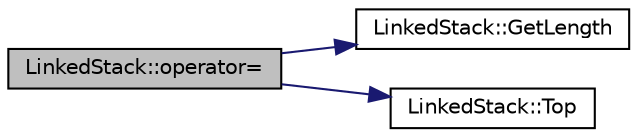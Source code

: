 digraph "LinkedStack::operator="
{
 // LATEX_PDF_SIZE
  edge [fontname="Helvetica",fontsize="10",labelfontname="Helvetica",labelfontsize="10"];
  node [fontname="Helvetica",fontsize="10",shape=record];
  rankdir="LR";
  Node27 [label="LinkedStack::operator=",height=0.2,width=0.4,color="black", fillcolor="grey75", style="filled", fontcolor="black",tooltip="Doing Deep copy by copy assignment operator."];
  Node27 -> Node28 [color="midnightblue",fontsize="10",style="solid",fontname="Helvetica"];
  Node28 [label="LinkedStack::GetLength",height=0.2,width=0.4,color="black", fillcolor="white", style="filled",URL="$class_linked_stack.html#ae876cc5a9206cc5ff4cb1ca87c66b0b4",tooltip="Get a number of Items in current Linked Stack."];
  Node27 -> Node29 [color="midnightblue",fontsize="10",style="solid",fontname="Helvetica"];
  Node29 [label="LinkedStack::Top",height=0.2,width=0.4,color="black", fillcolor="white", style="filled",URL="$class_linked_stack.html#a64353c0e0a4ac24b088d65a32abc581b",tooltip=" "];
}
